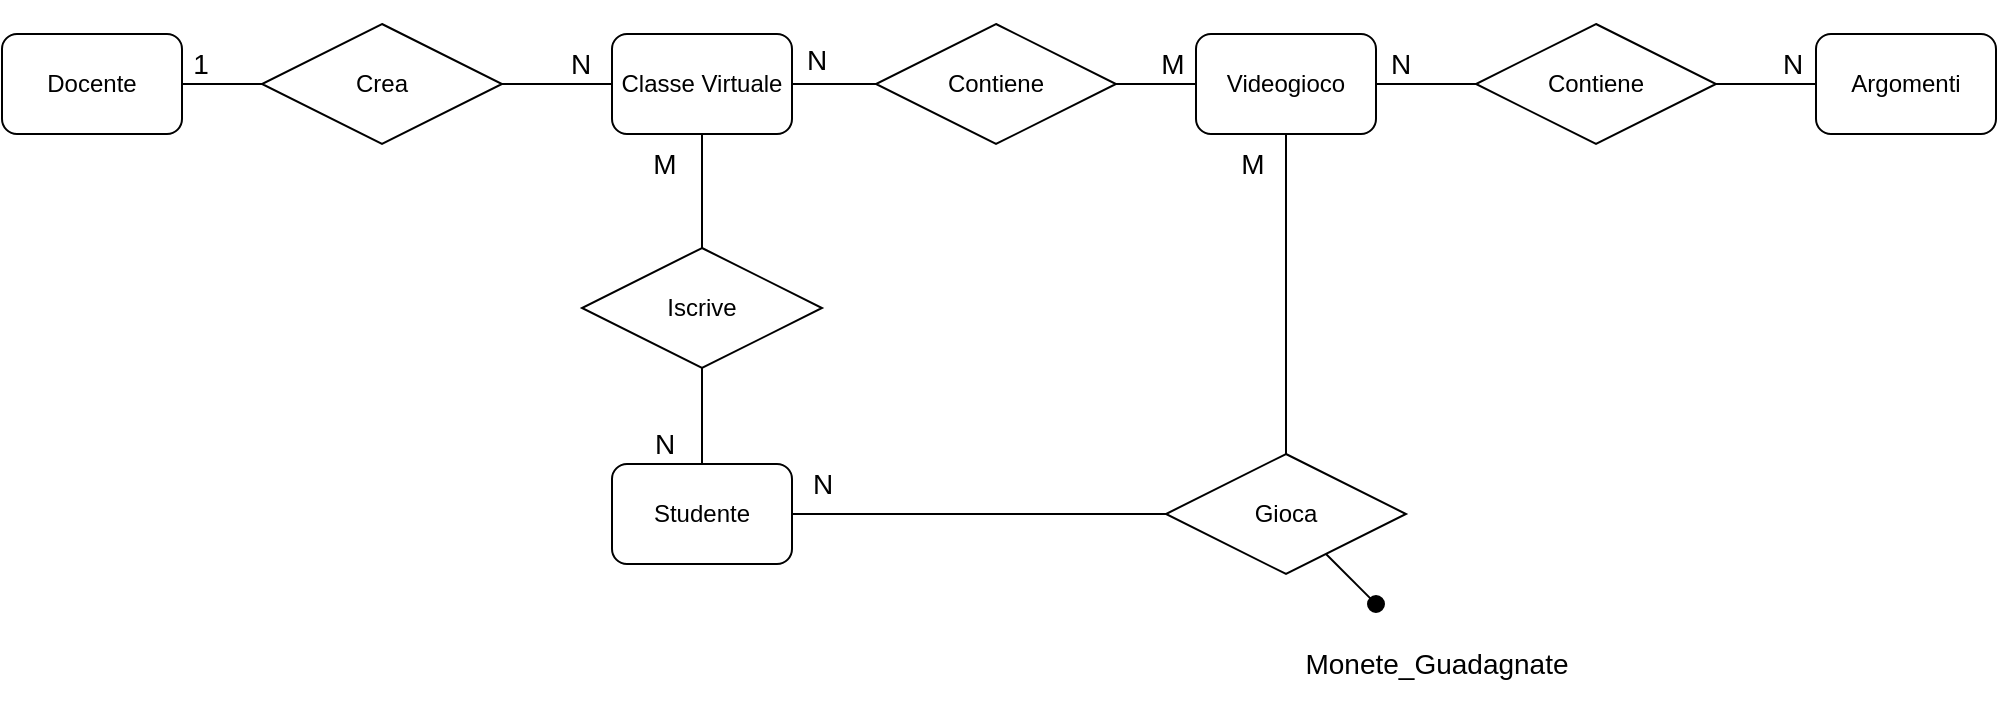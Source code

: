 <mxfile version="24.7.17">
  <diagram id="C5RBs43oDa-KdzZeNtuy" name="Page-1">
    <mxGraphModel dx="720" dy="1024" grid="1" gridSize="10" guides="1" tooltips="1" connect="1" arrows="1" fold="1" page="1" pageScale="1" pageWidth="827" pageHeight="1169" math="0" shadow="0">
      <root>
        <mxCell id="WIyWlLk6GJQsqaUBKTNV-0" />
        <mxCell id="WIyWlLk6GJQsqaUBKTNV-1" parent="WIyWlLk6GJQsqaUBKTNV-0" />
        <mxCell id="DoPwDuX_5oKyTReS05P9-0" value="Docente" style="rounded=1;whiteSpace=wrap;html=1;" parent="WIyWlLk6GJQsqaUBKTNV-1" vertex="1">
          <mxGeometry x="83" y="85" width="90" height="50" as="geometry" />
        </mxCell>
        <mxCell id="DoPwDuX_5oKyTReS05P9-8" value="" style="edgeStyle=none;curved=1;rounded=0;orthogonalLoop=1;jettySize=auto;html=1;fontSize=12;startSize=8;endSize=8;endArrow=none;endFill=0;" parent="WIyWlLk6GJQsqaUBKTNV-1" source="DoPwDuX_5oKyTReS05P9-1" target="DoPwDuX_5oKyTReS05P9-7" edge="1">
          <mxGeometry relative="1" as="geometry" />
        </mxCell>
        <mxCell id="DoPwDuX_5oKyTReS05P9-1" value="Crea" style="shape=rhombus;perimeter=rhombusPerimeter;whiteSpace=wrap;html=1;align=center;" parent="WIyWlLk6GJQsqaUBKTNV-1" vertex="1">
          <mxGeometry x="213" y="80" width="120" height="60" as="geometry" />
        </mxCell>
        <mxCell id="DoPwDuX_5oKyTReS05P9-3" value="" style="endArrow=none;html=1;rounded=0;fontSize=12;startSize=8;endSize=8;curved=1;entryX=0;entryY=0.5;entryDx=0;entryDy=0;" parent="WIyWlLk6GJQsqaUBKTNV-1" source="DoPwDuX_5oKyTReS05P9-0" target="DoPwDuX_5oKyTReS05P9-1" edge="1">
          <mxGeometry width="50" height="50" relative="1" as="geometry">
            <mxPoint x="173" y="160" as="sourcePoint" />
            <mxPoint x="243.711" y="110" as="targetPoint" />
          </mxGeometry>
        </mxCell>
        <mxCell id="DoPwDuX_5oKyTReS05P9-6" value="&lt;p style=&quot;line-height: 120%; font-size: 14px;&quot;&gt;&lt;font style=&quot;font-size: 14px;&quot;&gt;1&lt;/font&gt;&lt;/p&gt;" style="text;html=1;align=center;verticalAlign=middle;resizable=0;points=[];autosize=1;strokeColor=none;fillColor=none;fontSize=14;" parent="WIyWlLk6GJQsqaUBKTNV-1" vertex="1">
          <mxGeometry x="167" y="70" width="30" height="60" as="geometry" />
        </mxCell>
        <mxCell id="DoPwDuX_5oKyTReS05P9-13" value="" style="edgeStyle=none;curved=1;rounded=0;orthogonalLoop=1;jettySize=auto;html=1;fontSize=12;startSize=8;endSize=8;endArrow=none;endFill=0;" parent="WIyWlLk6GJQsqaUBKTNV-1" source="DoPwDuX_5oKyTReS05P9-7" target="DoPwDuX_5oKyTReS05P9-11" edge="1">
          <mxGeometry relative="1" as="geometry" />
        </mxCell>
        <mxCell id="DoPwDuX_5oKyTReS05P9-7" value="Classe Virtuale" style="rounded=1;whiteSpace=wrap;html=1;" parent="WIyWlLk6GJQsqaUBKTNV-1" vertex="1">
          <mxGeometry x="388" y="85" width="90" height="50" as="geometry" />
        </mxCell>
        <mxCell id="DoPwDuX_5oKyTReS05P9-9" value="&lt;p style=&quot;line-height: 120%; font-size: 14px;&quot;&gt;&lt;font style=&quot;font-size: 14px;&quot;&gt;N&lt;/font&gt;&lt;/p&gt;" style="text;html=1;align=center;verticalAlign=middle;resizable=0;points=[];autosize=1;strokeColor=none;fillColor=none;fontSize=14;" parent="WIyWlLk6GJQsqaUBKTNV-1" vertex="1">
          <mxGeometry x="357" y="70" width="30" height="60" as="geometry" />
        </mxCell>
        <mxCell id="DoPwDuX_5oKyTReS05P9-12" value="" style="edgeStyle=none;curved=1;rounded=0;orthogonalLoop=1;jettySize=auto;html=1;fontSize=12;startSize=8;endSize=8;endArrow=none;endFill=0;" parent="WIyWlLk6GJQsqaUBKTNV-1" source="DoPwDuX_5oKyTReS05P9-10" target="DoPwDuX_5oKyTReS05P9-11" edge="1">
          <mxGeometry relative="1" as="geometry" />
        </mxCell>
        <mxCell id="DoPwDuX_5oKyTReS05P9-10" value="Videogioco" style="rounded=1;whiteSpace=wrap;html=1;" parent="WIyWlLk6GJQsqaUBKTNV-1" vertex="1">
          <mxGeometry x="680" y="85" width="90" height="50" as="geometry" />
        </mxCell>
        <mxCell id="DoPwDuX_5oKyTReS05P9-11" value="Contiene" style="shape=rhombus;perimeter=rhombusPerimeter;whiteSpace=wrap;html=1;align=center;" parent="WIyWlLk6GJQsqaUBKTNV-1" vertex="1">
          <mxGeometry x="520" y="80" width="120" height="60" as="geometry" />
        </mxCell>
        <mxCell id="DoPwDuX_5oKyTReS05P9-14" value="&lt;p style=&quot;line-height: 120%; font-size: 14px;&quot;&gt;&lt;font style=&quot;font-size: 14px;&quot;&gt;N&lt;/font&gt;&lt;/p&gt;" style="text;html=1;align=center;verticalAlign=middle;resizable=0;points=[];autosize=1;strokeColor=none;fillColor=none;fontSize=14;" parent="WIyWlLk6GJQsqaUBKTNV-1" vertex="1">
          <mxGeometry x="475" y="68" width="30" height="60" as="geometry" />
        </mxCell>
        <mxCell id="DoPwDuX_5oKyTReS05P9-15" value="&lt;p style=&quot;line-height: 120%; font-size: 14px;&quot;&gt;&lt;font style=&quot;font-size: 14px;&quot;&gt;M&lt;/font&gt;&lt;/p&gt;" style="text;html=1;align=center;verticalAlign=middle;resizable=0;points=[];autosize=1;strokeColor=none;fillColor=none;fontSize=14;" parent="WIyWlLk6GJQsqaUBKTNV-1" vertex="1">
          <mxGeometry x="648" y="70" width="40" height="60" as="geometry" />
        </mxCell>
        <mxCell id="SO1G4eNmW5L4rZHkQ5sY-10" value="" style="edgeStyle=none;curved=1;rounded=0;orthogonalLoop=1;jettySize=auto;html=1;fontSize=12;startSize=8;endSize=8;endArrow=none;endFill=0;" edge="1" parent="WIyWlLk6GJQsqaUBKTNV-1" source="DoPwDuX_5oKyTReS05P9-17" target="SO1G4eNmW5L4rZHkQ5sY-8">
          <mxGeometry relative="1" as="geometry">
            <mxPoint x="643" y="360.0" as="targetPoint" />
          </mxGeometry>
        </mxCell>
        <mxCell id="DoPwDuX_5oKyTReS05P9-17" value="Studente" style="rounded=1;whiteSpace=wrap;html=1;" parent="WIyWlLk6GJQsqaUBKTNV-1" vertex="1">
          <mxGeometry x="388" y="300" width="90" height="50" as="geometry" />
        </mxCell>
        <mxCell id="DoPwDuX_5oKyTReS05P9-18" value="" style="edgeStyle=none;curved=1;rounded=0;orthogonalLoop=1;jettySize=auto;html=1;fontSize=12;startSize=8;endSize=8;endArrow=none;endFill=0;" parent="WIyWlLk6GJQsqaUBKTNV-1" source="DoPwDuX_5oKyTReS05P9-19" target="DoPwDuX_5oKyTReS05P9-7" edge="1">
          <mxGeometry relative="1" as="geometry">
            <mxPoint x="388" y="230" as="targetPoint" />
          </mxGeometry>
        </mxCell>
        <mxCell id="DoPwDuX_5oKyTReS05P9-19" value="Iscrive" style="shape=rhombus;perimeter=rhombusPerimeter;whiteSpace=wrap;html=1;align=center;" parent="WIyWlLk6GJQsqaUBKTNV-1" vertex="1">
          <mxGeometry x="373" y="192" width="120" height="60" as="geometry" />
        </mxCell>
        <mxCell id="DoPwDuX_5oKyTReS05P9-20" value="" style="endArrow=none;html=1;rounded=0;fontSize=12;startSize=8;endSize=8;curved=1;" parent="WIyWlLk6GJQsqaUBKTNV-1" source="DoPwDuX_5oKyTReS05P9-17" target="DoPwDuX_5oKyTReS05P9-19" edge="1">
          <mxGeometry width="50" height="50" relative="1" as="geometry">
            <mxPoint x="173" y="280" as="sourcePoint" />
            <mxPoint x="243.711" y="230" as="targetPoint" />
          </mxGeometry>
        </mxCell>
        <mxCell id="DoPwDuX_5oKyTReS05P9-21" value="&lt;p style=&quot;line-height: 120%; font-size: 14px;&quot;&gt;&lt;font style=&quot;font-size: 14px;&quot;&gt;M&lt;/font&gt;&lt;/p&gt;" style="text;html=1;align=center;verticalAlign=middle;resizable=0;points=[];autosize=1;strokeColor=none;fillColor=none;fontSize=14;" parent="WIyWlLk6GJQsqaUBKTNV-1" vertex="1">
          <mxGeometry x="394" y="120" width="40" height="60" as="geometry" />
        </mxCell>
        <mxCell id="DoPwDuX_5oKyTReS05P9-23" value="&lt;p style=&quot;line-height: 120%; font-size: 14px;&quot;&gt;&lt;font style=&quot;font-size: 14px;&quot;&gt;N&lt;/font&gt;&lt;/p&gt;" style="text;html=1;align=center;verticalAlign=middle;resizable=0;points=[];autosize=1;strokeColor=none;fillColor=none;fontSize=14;" parent="WIyWlLk6GJQsqaUBKTNV-1" vertex="1">
          <mxGeometry x="399" y="260" width="30" height="60" as="geometry" />
        </mxCell>
        <mxCell id="SO1G4eNmW5L4rZHkQ5sY-1" value="Contiene" style="shape=rhombus;perimeter=rhombusPerimeter;whiteSpace=wrap;html=1;align=center;" vertex="1" parent="WIyWlLk6GJQsqaUBKTNV-1">
          <mxGeometry x="820" y="80" width="120" height="60" as="geometry" />
        </mxCell>
        <mxCell id="SO1G4eNmW5L4rZHkQ5sY-3" value="Argomenti" style="rounded=1;whiteSpace=wrap;html=1;" vertex="1" parent="WIyWlLk6GJQsqaUBKTNV-1">
          <mxGeometry x="990" y="85" width="90" height="50" as="geometry" />
        </mxCell>
        <mxCell id="SO1G4eNmW5L4rZHkQ5sY-4" value="" style="edgeStyle=none;curved=1;rounded=0;orthogonalLoop=1;jettySize=auto;html=1;fontSize=12;startSize=8;endSize=8;endArrow=none;endFill=0;" edge="1" parent="WIyWlLk6GJQsqaUBKTNV-1" source="DoPwDuX_5oKyTReS05P9-10" target="SO1G4eNmW5L4rZHkQ5sY-1">
          <mxGeometry relative="1" as="geometry">
            <mxPoint x="800" y="67" as="sourcePoint" />
            <mxPoint x="842" y="67" as="targetPoint" />
          </mxGeometry>
        </mxCell>
        <mxCell id="SO1G4eNmW5L4rZHkQ5sY-5" value="&lt;p style=&quot;line-height: 120%; font-size: 14px;&quot;&gt;&lt;font style=&quot;font-size: 14px;&quot;&gt;N&lt;/font&gt;&lt;/p&gt;" style="text;html=1;align=center;verticalAlign=middle;resizable=0;points=[];autosize=1;strokeColor=none;fillColor=none;fontSize=14;" vertex="1" parent="WIyWlLk6GJQsqaUBKTNV-1">
          <mxGeometry x="767" y="70" width="30" height="60" as="geometry" />
        </mxCell>
        <mxCell id="SO1G4eNmW5L4rZHkQ5sY-6" value="" style="edgeStyle=none;curved=1;rounded=0;orthogonalLoop=1;jettySize=auto;html=1;fontSize=12;startSize=8;endSize=8;endArrow=none;endFill=0;" edge="1" parent="WIyWlLk6GJQsqaUBKTNV-1" source="SO1G4eNmW5L4rZHkQ5sY-1" target="SO1G4eNmW5L4rZHkQ5sY-3">
          <mxGeometry relative="1" as="geometry">
            <mxPoint x="980" y="69" as="sourcePoint" />
            <mxPoint x="1022" y="69" as="targetPoint" />
          </mxGeometry>
        </mxCell>
        <mxCell id="SO1G4eNmW5L4rZHkQ5sY-7" value="&lt;p style=&quot;line-height: 120%; font-size: 14px;&quot;&gt;&lt;font style=&quot;font-size: 14px;&quot;&gt;N&lt;/font&gt;&lt;/p&gt;" style="text;html=1;align=center;verticalAlign=middle;resizable=0;points=[];autosize=1;strokeColor=none;fillColor=none;fontSize=14;" vertex="1" parent="WIyWlLk6GJQsqaUBKTNV-1">
          <mxGeometry x="963" y="70" width="30" height="60" as="geometry" />
        </mxCell>
        <mxCell id="SO1G4eNmW5L4rZHkQ5sY-15" value="" style="edgeStyle=none;curved=1;rounded=0;orthogonalLoop=1;jettySize=auto;html=1;fontSize=12;startSize=8;endSize=8;endArrow=oval;endFill=1;" edge="1" parent="WIyWlLk6GJQsqaUBKTNV-1" source="SO1G4eNmW5L4rZHkQ5sY-8" target="SO1G4eNmW5L4rZHkQ5sY-16">
          <mxGeometry relative="1" as="geometry">
            <mxPoint x="782" y="360" as="targetPoint" />
          </mxGeometry>
        </mxCell>
        <mxCell id="SO1G4eNmW5L4rZHkQ5sY-8" value="Gioca" style="shape=rhombus;perimeter=rhombusPerimeter;whiteSpace=wrap;html=1;align=center;" vertex="1" parent="WIyWlLk6GJQsqaUBKTNV-1">
          <mxGeometry x="665" y="295" width="120" height="60" as="geometry" />
        </mxCell>
        <mxCell id="SO1G4eNmW5L4rZHkQ5sY-11" value="" style="edgeStyle=none;curved=1;rounded=0;orthogonalLoop=1;jettySize=auto;html=1;fontSize=12;startSize=8;endSize=8;endArrow=none;endFill=0;" edge="1" parent="WIyWlLk6GJQsqaUBKTNV-1" source="SO1G4eNmW5L4rZHkQ5sY-8" target="DoPwDuX_5oKyTReS05P9-10">
          <mxGeometry relative="1" as="geometry">
            <mxPoint x="488" y="335" as="sourcePoint" />
            <mxPoint x="675" y="335" as="targetPoint" />
          </mxGeometry>
        </mxCell>
        <mxCell id="SO1G4eNmW5L4rZHkQ5sY-12" value="&lt;p style=&quot;line-height: 120%; font-size: 14px;&quot;&gt;&lt;font style=&quot;font-size: 14px;&quot;&gt;N&lt;/font&gt;&lt;/p&gt;" style="text;html=1;align=center;verticalAlign=middle;resizable=0;points=[];autosize=1;strokeColor=none;fillColor=none;fontSize=14;" vertex="1" parent="WIyWlLk6GJQsqaUBKTNV-1">
          <mxGeometry x="478" y="280" width="30" height="60" as="geometry" />
        </mxCell>
        <mxCell id="SO1G4eNmW5L4rZHkQ5sY-13" value="&lt;p style=&quot;line-height: 120%; font-size: 14px;&quot;&gt;&lt;font style=&quot;font-size: 14px;&quot;&gt;M&lt;/font&gt;&lt;/p&gt;" style="text;html=1;align=center;verticalAlign=middle;resizable=0;points=[];autosize=1;strokeColor=none;fillColor=none;fontSize=14;" vertex="1" parent="WIyWlLk6GJQsqaUBKTNV-1">
          <mxGeometry x="688" y="120" width="40" height="60" as="geometry" />
        </mxCell>
        <mxCell id="SO1G4eNmW5L4rZHkQ5sY-16" value="&lt;p style=&quot;line-height: 120%; font-size: 14px;&quot;&gt;&lt;font style=&quot;font-size: 14px;&quot;&gt;Monete_Guadagnate&lt;/font&gt;&lt;/p&gt;" style="text;html=1;align=center;verticalAlign=middle;resizable=0;points=[];autosize=1;strokeColor=none;fillColor=none;fontSize=14;" vertex="1" parent="WIyWlLk6GJQsqaUBKTNV-1">
          <mxGeometry x="720" y="370" width="160" height="60" as="geometry" />
        </mxCell>
      </root>
    </mxGraphModel>
  </diagram>
</mxfile>
